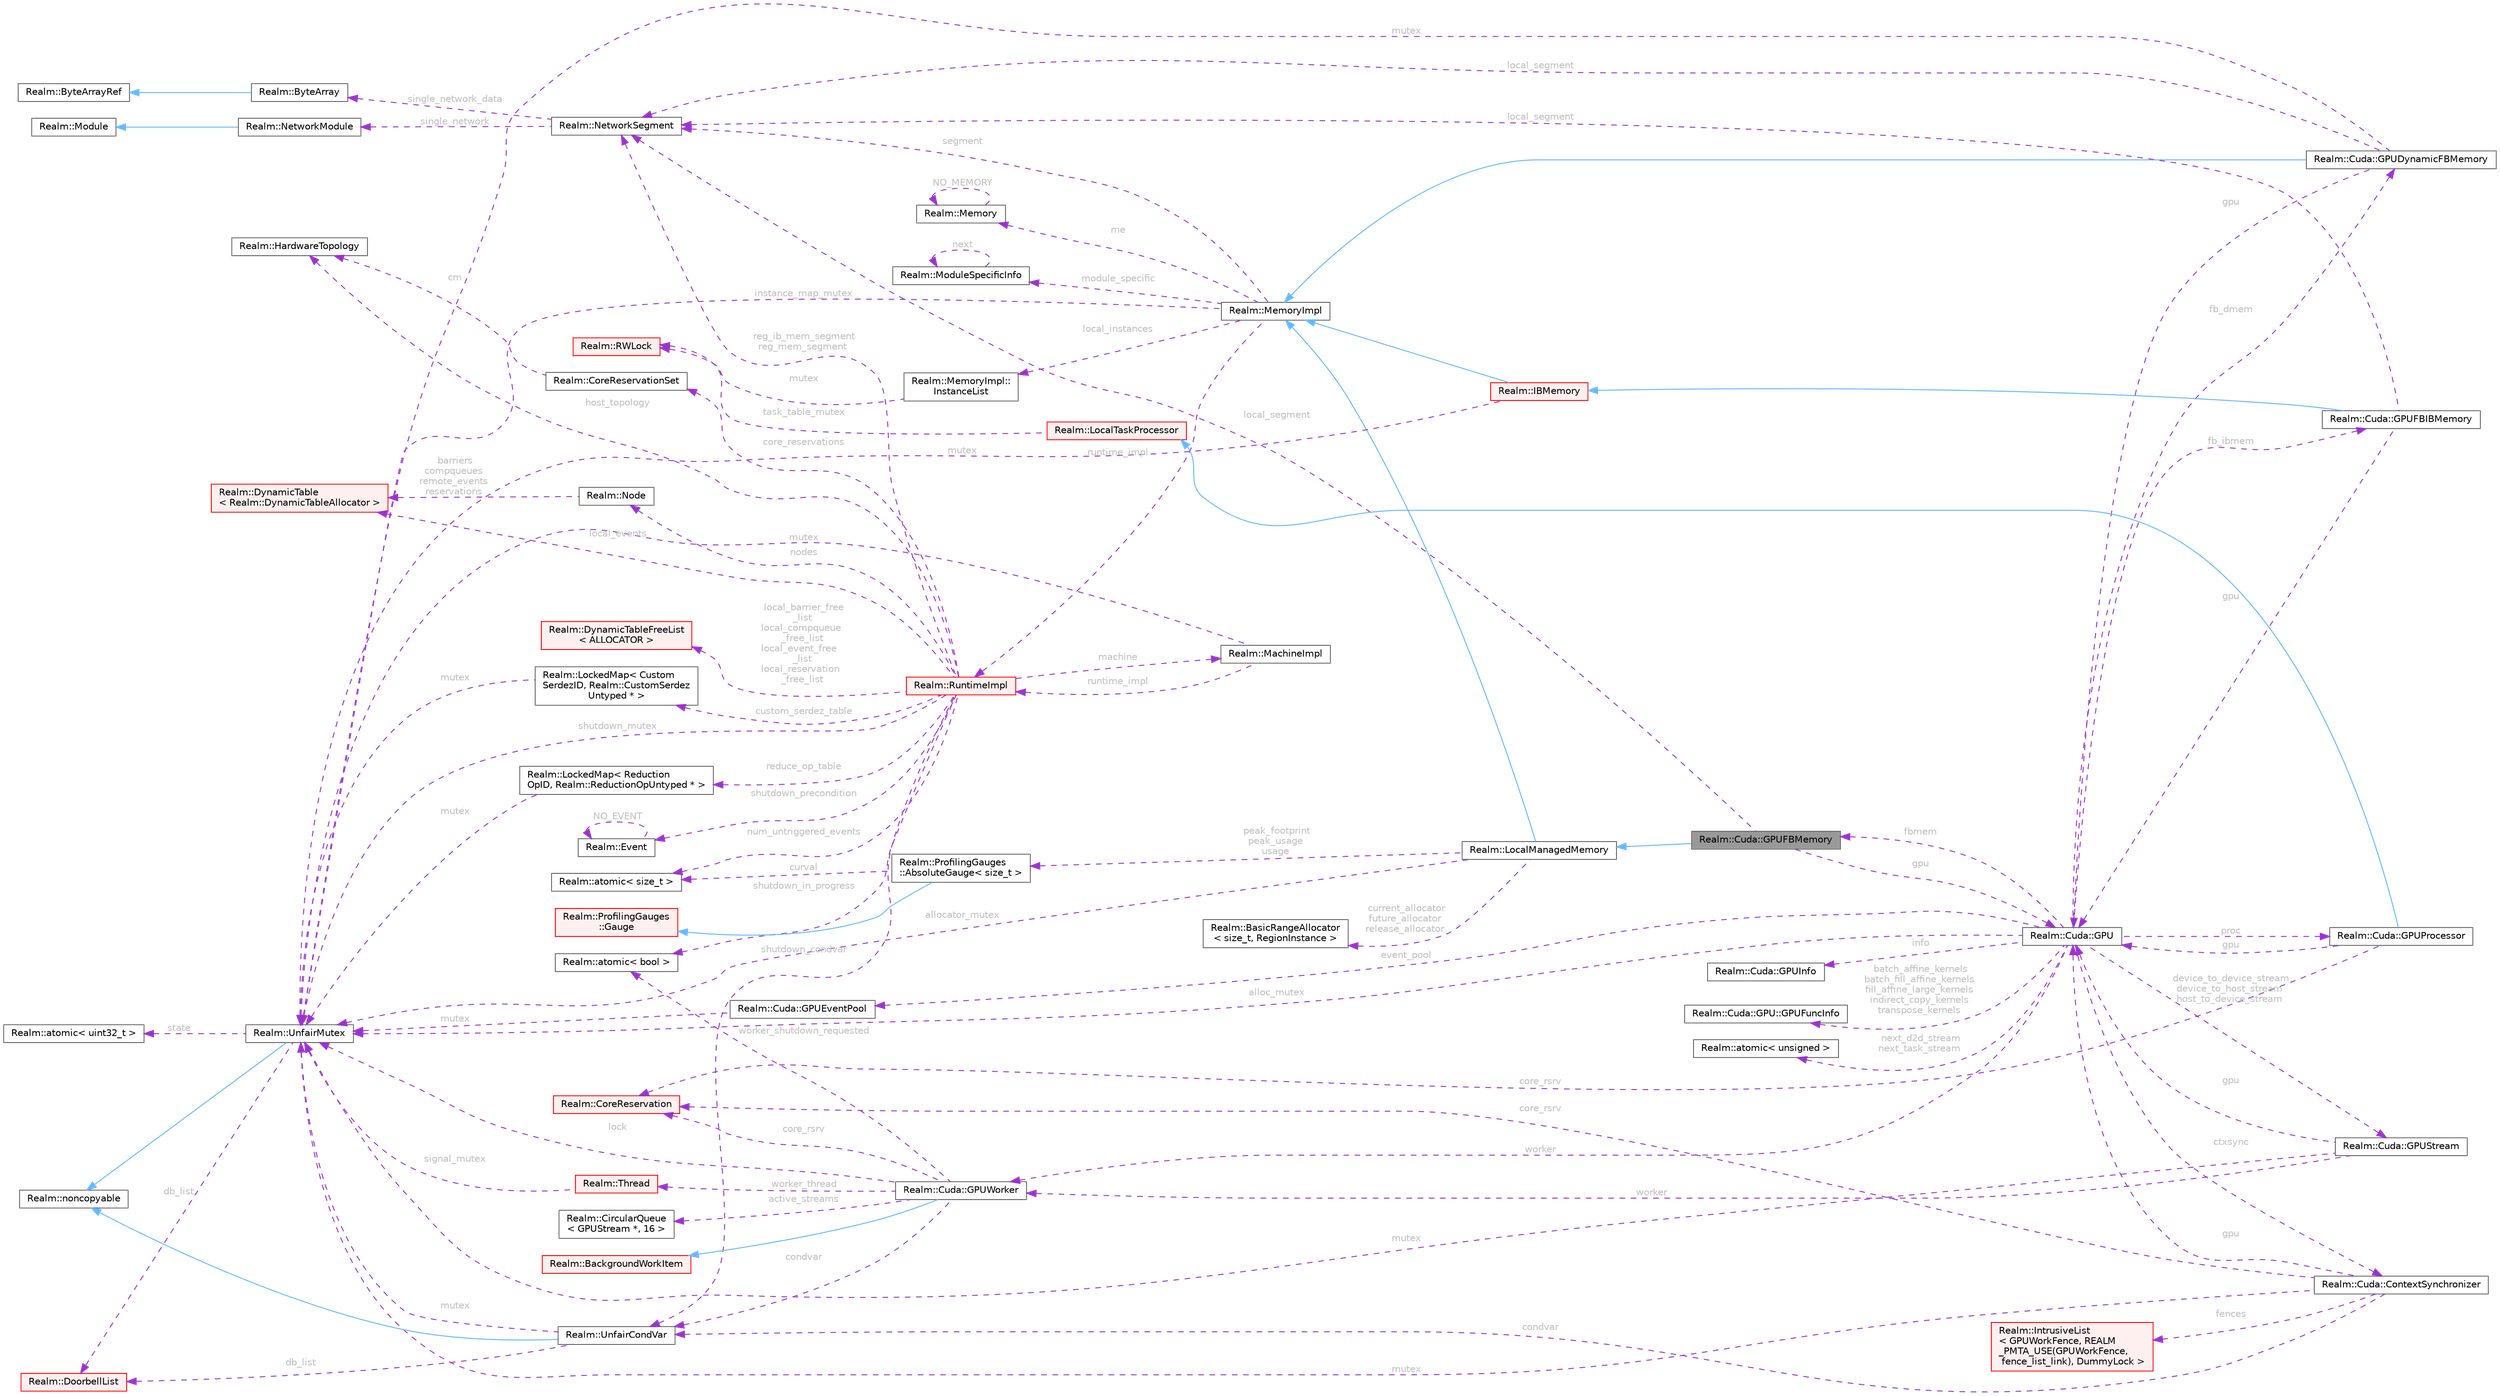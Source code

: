 digraph "Realm::Cuda::GPUFBMemory"
{
 // LATEX_PDF_SIZE
  bgcolor="transparent";
  edge [fontname=Helvetica,fontsize=10,labelfontname=Helvetica,labelfontsize=10];
  node [fontname=Helvetica,fontsize=10,shape=box,height=0.2,width=0.4];
  rankdir="LR";
  Node1 [id="Node000001",label="Realm::Cuda::GPUFBMemory",height=0.2,width=0.4,color="gray40", fillcolor="grey60", style="filled", fontcolor="black",tooltip=" "];
  Node2 -> Node1 [id="edge1_Node000001_Node000002",dir="back",color="steelblue1",style="solid",tooltip=" "];
  Node2 [id="Node000002",label="Realm::LocalManagedMemory",height=0.2,width=0.4,color="gray40", fillcolor="white", style="filled",URL="$classRealm_1_1LocalManagedMemory.html",tooltip=" "];
  Node3 -> Node2 [id="edge2_Node000002_Node000003",dir="back",color="steelblue1",style="solid",tooltip=" "];
  Node3 [id="Node000003",label="Realm::MemoryImpl",height=0.2,width=0.4,color="gray40", fillcolor="white", style="filled",URL="$classRealm_1_1MemoryImpl.html",tooltip=" "];
  Node4 -> Node3 [id="edge3_Node000003_Node000004",dir="back",color="darkorchid3",style="dashed",tooltip=" ",label=" me",fontcolor="grey" ];
  Node4 [id="Node000004",label="Realm::Memory",height=0.2,width=0.4,color="gray40", fillcolor="white", style="filled",URL="$classRealm_1_1Memory.html",tooltip=" "];
  Node4 -> Node4 [id="edge4_Node000004_Node000004",dir="back",color="darkorchid3",style="dashed",tooltip=" ",label=" NO_MEMORY",fontcolor="grey" ];
  Node5 -> Node3 [id="edge5_Node000003_Node000005",dir="back",color="darkorchid3",style="dashed",tooltip=" ",label=" segment",fontcolor="grey" ];
  Node5 [id="Node000005",label="Realm::NetworkSegment",height=0.2,width=0.4,color="gray40", fillcolor="white", style="filled",URL="$classRealm_1_1NetworkSegment.html",tooltip=" "];
  Node6 -> Node5 [id="edge6_Node000005_Node000006",dir="back",color="darkorchid3",style="dashed",tooltip=" ",label=" single_network",fontcolor="grey" ];
  Node6 [id="Node000006",label="Realm::NetworkModule",height=0.2,width=0.4,color="gray40", fillcolor="white", style="filled",URL="$classRealm_1_1NetworkModule.html",tooltip=" "];
  Node7 -> Node6 [id="edge7_Node000006_Node000007",dir="back",color="steelblue1",style="solid",tooltip=" "];
  Node7 [id="Node000007",label="Realm::Module",height=0.2,width=0.4,color="gray40", fillcolor="white", style="filled",URL="$classRealm_1_1Module.html",tooltip=" "];
  Node8 -> Node5 [id="edge8_Node000005_Node000008",dir="back",color="darkorchid3",style="dashed",tooltip=" ",label=" single_network_data",fontcolor="grey" ];
  Node8 [id="Node000008",label="Realm::ByteArray",height=0.2,width=0.4,color="gray40", fillcolor="white", style="filled",URL="$classRealm_1_1ByteArray.html",tooltip=" "];
  Node9 -> Node8 [id="edge9_Node000008_Node000009",dir="back",color="steelblue1",style="solid",tooltip=" "];
  Node9 [id="Node000009",label="Realm::ByteArrayRef",height=0.2,width=0.4,color="gray40", fillcolor="white", style="filled",URL="$classRealm_1_1ByteArrayRef.html",tooltip=" "];
  Node10 -> Node3 [id="edge10_Node000003_Node000010",dir="back",color="darkorchid3",style="dashed",tooltip=" ",label=" module_specific",fontcolor="grey" ];
  Node10 [id="Node000010",label="Realm::ModuleSpecificInfo",height=0.2,width=0.4,color="gray40", fillcolor="white", style="filled",URL="$classRealm_1_1ModuleSpecificInfo.html",tooltip=" "];
  Node10 -> Node10 [id="edge11_Node000010_Node000010",dir="back",color="darkorchid3",style="dashed",tooltip=" ",label=" next",fontcolor="grey" ];
  Node11 -> Node3 [id="edge12_Node000003_Node000011",dir="back",color="darkorchid3",style="dashed",tooltip=" ",label=" instance_map_mutex",fontcolor="grey" ];
  Node11 [id="Node000011",label="Realm::UnfairMutex",height=0.2,width=0.4,color="gray40", fillcolor="white", style="filled",URL="$classRealm_1_1UnfairMutex.html",tooltip=" "];
  Node12 -> Node11 [id="edge13_Node000011_Node000012",dir="back",color="steelblue1",style="solid",tooltip=" "];
  Node12 [id="Node000012",label="Realm::noncopyable",height=0.2,width=0.4,color="gray40", fillcolor="white", style="filled",URL="$classRealm_1_1noncopyable.html",tooltip=" "];
  Node13 -> Node11 [id="edge14_Node000011_Node000013",dir="back",color="darkorchid3",style="dashed",tooltip=" ",label=" state",fontcolor="grey" ];
  Node13 [id="Node000013",label="Realm::atomic\< uint32_t \>",height=0.2,width=0.4,color="gray40", fillcolor="white", style="filled",URL="$classRealm_1_1atomic.html",tooltip=" "];
  Node14 -> Node11 [id="edge15_Node000011_Node000014",dir="back",color="darkorchid3",style="dashed",tooltip=" ",label=" db_list",fontcolor="grey" ];
  Node14 [id="Node000014",label="Realm::DoorbellList",height=0.2,width=0.4,color="red", fillcolor="#FFF0F0", style="filled",URL="$classRealm_1_1DoorbellList.html",tooltip=" "];
  Node16 -> Node3 [id="edge16_Node000003_Node000016",dir="back",color="darkorchid3",style="dashed",tooltip=" ",label=" local_instances",fontcolor="grey" ];
  Node16 [id="Node000016",label="Realm::MemoryImpl::\lInstanceList",height=0.2,width=0.4,color="gray40", fillcolor="white", style="filled",URL="$structRealm_1_1MemoryImpl_1_1InstanceList.html",tooltip=" "];
  Node17 -> Node16 [id="edge17_Node000016_Node000017",dir="back",color="darkorchid3",style="dashed",tooltip=" ",label=" mutex",fontcolor="grey" ];
  Node17 [id="Node000017",label="Realm::RWLock",height=0.2,width=0.4,color="red", fillcolor="#FFF0F0", style="filled",URL="$classRealm_1_1RWLock.html",tooltip=" "];
  Node20 -> Node3 [id="edge18_Node000003_Node000020",dir="back",color="darkorchid3",style="dashed",tooltip=" ",label=" runtime_impl",fontcolor="grey" ];
  Node20 [id="Node000020",label="Realm::RuntimeImpl",height=0.2,width=0.4,color="red", fillcolor="#FFF0F0", style="filled",URL="$classRealm_1_1RuntimeImpl.html",tooltip=" "];
  Node21 -> Node20 [id="edge19_Node000020_Node000021",dir="back",color="darkorchid3",style="dashed",tooltip=" ",label=" machine",fontcolor="grey" ];
  Node21 [id="Node000021",label="Realm::MachineImpl",height=0.2,width=0.4,color="gray40", fillcolor="white", style="filled",URL="$classRealm_1_1MachineImpl.html",tooltip=" "];
  Node11 -> Node21 [id="edge20_Node000021_Node000011",dir="back",color="darkorchid3",style="dashed",tooltip=" ",label=" mutex",fontcolor="grey" ];
  Node20 -> Node21 [id="edge21_Node000021_Node000020",dir="back",color="darkorchid3",style="dashed",tooltip=" ",label=" runtime_impl",fontcolor="grey" ];
  Node22 -> Node20 [id="edge22_Node000020_Node000022",dir="back",color="darkorchid3",style="dashed",tooltip=" ",label=" reduce_op_table",fontcolor="grey" ];
  Node22 [id="Node000022",label="Realm::LockedMap\< Reduction\lOpID, Realm::ReductionOpUntyped * \>",height=0.2,width=0.4,color="gray40", fillcolor="white", style="filled",URL="$classRealm_1_1LockedMap.html",tooltip=" "];
  Node11 -> Node22 [id="edge23_Node000022_Node000011",dir="back",color="darkorchid3",style="dashed",tooltip=" ",label=" mutex",fontcolor="grey" ];
  Node23 -> Node20 [id="edge24_Node000020_Node000023",dir="back",color="darkorchid3",style="dashed",tooltip=" ",label=" custom_serdez_table",fontcolor="grey" ];
  Node23 [id="Node000023",label="Realm::LockedMap\< Custom\lSerdezID, Realm::CustomSerdez\lUntyped * \>",height=0.2,width=0.4,color="gray40", fillcolor="white", style="filled",URL="$classRealm_1_1LockedMap.html",tooltip=" "];
  Node11 -> Node23 [id="edge25_Node000023_Node000011",dir="back",color="darkorchid3",style="dashed",tooltip=" ",label=" mutex",fontcolor="grey" ];
  Node24 -> Node20 [id="edge26_Node000020_Node000024",dir="back",color="darkorchid3",style="dashed",tooltip=" ",label=" num_untriggered_events",fontcolor="grey" ];
  Node24 [id="Node000024",label="Realm::atomic\< size_t \>",height=0.2,width=0.4,color="gray40", fillcolor="white", style="filled",URL="$classRealm_1_1atomic.html",tooltip=" "];
  Node25 -> Node20 [id="edge27_Node000020_Node000025",dir="back",color="darkorchid3",style="dashed",tooltip=" ",label=" nodes",fontcolor="grey" ];
  Node25 [id="Node000025",label="Realm::Node",height=0.2,width=0.4,color="gray40", fillcolor="white", style="filled",URL="$structRealm_1_1Node.html",tooltip=" "];
  Node26 -> Node25 [id="edge28_Node000025_Node000026",dir="back",color="darkorchid3",style="dashed",tooltip=" ",label=" barriers\ncompqueues\nremote_events\nreservations",fontcolor="grey" ];
  Node26 [id="Node000026",label="Realm::DynamicTable\l\< Realm::DynamicTableAllocator \>",height=0.2,width=0.4,color="red", fillcolor="#FFF0F0", style="filled",URL="$classRealm_1_1DynamicTable.html",tooltip=" "];
  Node26 -> Node20 [id="edge29_Node000020_Node000026",dir="back",color="darkorchid3",style="dashed",tooltip=" ",label=" local_events",fontcolor="grey" ];
  Node29 -> Node20 [id="edge30_Node000020_Node000029",dir="back",color="darkorchid3",style="dashed",tooltip=" ",label=" local_barrier_free\l_list\nlocal_compqueue\l_free_list\nlocal_event_free\l_list\nlocal_reservation\l_free_list",fontcolor="grey" ];
  Node29 [id="Node000029",label="Realm::DynamicTableFreeList\l\< ALLOCATOR \>",height=0.2,width=0.4,color="red", fillcolor="#FFF0F0", style="filled",URL="$classRealm_1_1DynamicTableFreeList.html",tooltip=" "];
  Node11 -> Node20 [id="edge31_Node000020_Node000011",dir="back",color="darkorchid3",style="dashed",tooltip=" ",label=" shutdown_mutex",fontcolor="grey" ];
  Node31 -> Node20 [id="edge32_Node000020_Node000031",dir="back",color="darkorchid3",style="dashed",tooltip=" ",label=" shutdown_condvar",fontcolor="grey" ];
  Node31 [id="Node000031",label="Realm::UnfairCondVar",height=0.2,width=0.4,color="gray40", fillcolor="white", style="filled",URL="$classRealm_1_1UnfairCondVar.html",tooltip=" "];
  Node12 -> Node31 [id="edge33_Node000031_Node000012",dir="back",color="steelblue1",style="solid",tooltip=" "];
  Node11 -> Node31 [id="edge34_Node000031_Node000011",dir="back",color="darkorchid3",style="dashed",tooltip=" ",label=" mutex",fontcolor="grey" ];
  Node14 -> Node31 [id="edge35_Node000031_Node000014",dir="back",color="darkorchid3",style="dashed",tooltip=" ",label=" db_list",fontcolor="grey" ];
  Node32 -> Node20 [id="edge36_Node000020_Node000032",dir="back",color="darkorchid3",style="dashed",tooltip=" ",label=" shutdown_precondition",fontcolor="grey" ];
  Node32 [id="Node000032",label="Realm::Event",height=0.2,width=0.4,color="gray40", fillcolor="white", style="filled",URL="$classRealm_1_1Event.html",tooltip=" "];
  Node32 -> Node32 [id="edge37_Node000032_Node000032",dir="back",color="darkorchid3",style="dashed",tooltip=" ",label=" NO_EVENT",fontcolor="grey" ];
  Node33 -> Node20 [id="edge38_Node000020_Node000033",dir="back",color="darkorchid3",style="dashed",tooltip=" ",label=" shutdown_in_progress",fontcolor="grey" ];
  Node33 [id="Node000033",label="Realm::atomic\< bool \>",height=0.2,width=0.4,color="gray40", fillcolor="white", style="filled",URL="$classRealm_1_1atomic.html",tooltip=" "];
  Node34 -> Node20 [id="edge39_Node000020_Node000034",dir="back",color="darkorchid3",style="dashed",tooltip=" ",label=" host_topology",fontcolor="grey" ];
  Node34 [id="Node000034",label="Realm::HardwareTopology",height=0.2,width=0.4,color="gray40", fillcolor="white", style="filled",URL="$classRealm_1_1HardwareTopology.html",tooltip="Represents the topology of the host processor cores and memory."];
  Node35 -> Node20 [id="edge40_Node000020_Node000035",dir="back",color="darkorchid3",style="dashed",tooltip=" ",label=" core_reservations",fontcolor="grey" ];
  Node35 [id="Node000035",label="Realm::CoreReservationSet",height=0.2,width=0.4,color="gray40", fillcolor="white", style="filled",URL="$classRealm_1_1CoreReservationSet.html",tooltip=" "];
  Node34 -> Node35 [id="edge41_Node000035_Node000034",dir="back",color="darkorchid3",style="dashed",tooltip=" ",label=" cm",fontcolor="grey" ];
  Node5 -> Node20 [id="edge42_Node000020_Node000005",dir="back",color="darkorchid3",style="dashed",tooltip=" ",label=" reg_ib_mem_segment\nreg_mem_segment",fontcolor="grey" ];
  Node11 -> Node2 [id="edge43_Node000002_Node000011",dir="back",color="darkorchid3",style="dashed",tooltip=" ",label=" allocator_mutex",fontcolor="grey" ];
  Node63 -> Node2 [id="edge44_Node000002_Node000063",dir="back",color="darkorchid3",style="dashed",tooltip=" ",label=" current_allocator\nfuture_allocator\nrelease_allocator",fontcolor="grey" ];
  Node63 [id="Node000063",label="Realm::BasicRangeAllocator\l\< size_t, RegionInstance \>",height=0.2,width=0.4,color="gray40", fillcolor="white", style="filled",URL="$classRealm_1_1BasicRangeAllocator.html",tooltip=" "];
  Node64 -> Node2 [id="edge45_Node000002_Node000064",dir="back",color="darkorchid3",style="dashed",tooltip=" ",label=" peak_footprint\npeak_usage\nusage",fontcolor="grey" ];
  Node64 [id="Node000064",label="Realm::ProfilingGauges\l::AbsoluteGauge\< size_t \>",height=0.2,width=0.4,color="gray40", fillcolor="white", style="filled",URL="$classRealm_1_1ProfilingGauges_1_1AbsoluteGauge.html",tooltip=" "];
  Node65 -> Node64 [id="edge46_Node000064_Node000065",dir="back",color="steelblue1",style="solid",tooltip=" "];
  Node65 [id="Node000065",label="Realm::ProfilingGauges\l::Gauge",height=0.2,width=0.4,color="red", fillcolor="#FFF0F0", style="filled",URL="$classRealm_1_1ProfilingGauges_1_1Gauge.html",tooltip=" "];
  Node24 -> Node64 [id="edge47_Node000064_Node000024",dir="back",color="darkorchid3",style="dashed",tooltip=" ",label=" curval",fontcolor="grey" ];
  Node98 -> Node1 [id="edge48_Node000001_Node000098",dir="back",color="darkorchid3",style="dashed",tooltip=" ",label=" gpu",fontcolor="grey" ];
  Node98 [id="Node000098",label="Realm::Cuda::GPU",height=0.2,width=0.4,color="gray40", fillcolor="white", style="filled",URL="$classRealm_1_1Cuda_1_1GPU.html",tooltip=" "];
  Node99 -> Node98 [id="edge49_Node000098_Node000099",dir="back",color="darkorchid3",style="dashed",tooltip=" ",label=" ctxsync",fontcolor="grey" ];
  Node99 [id="Node000099",label="Realm::Cuda::ContextSynchronizer",height=0.2,width=0.4,color="gray40", fillcolor="white", style="filled",URL="$classRealm_1_1Cuda_1_1ContextSynchronizer.html",tooltip=" "];
  Node98 -> Node99 [id="edge50_Node000099_Node000098",dir="back",color="darkorchid3",style="dashed",tooltip=" ",label=" gpu",fontcolor="grey" ];
  Node11 -> Node99 [id="edge51_Node000099_Node000011",dir="back",color="darkorchid3",style="dashed",tooltip=" ",label=" mutex",fontcolor="grey" ];
  Node31 -> Node99 [id="edge52_Node000099_Node000031",dir="back",color="darkorchid3",style="dashed",tooltip=" ",label=" condvar",fontcolor="grey" ];
  Node100 -> Node99 [id="edge53_Node000099_Node000100",dir="back",color="darkorchid3",style="dashed",tooltip=" ",label=" fences",fontcolor="grey" ];
  Node100 [id="Node000100",label="Realm::IntrusiveList\l\< GPUWorkFence, REALM\l_PMTA_USE(GPUWorkFence,\l fence_list_link), DummyLock \>",height=0.2,width=0.4,color="red", fillcolor="#FFF0F0", style="filled",URL="$classRealm_1_1IntrusiveList.html",tooltip=" "];
  Node50 -> Node99 [id="edge54_Node000099_Node000050",dir="back",color="darkorchid3",style="dashed",tooltip=" ",label=" core_rsrv",fontcolor="grey" ];
  Node50 [id="Node000050",label="Realm::CoreReservation",height=0.2,width=0.4,color="red", fillcolor="#FFF0F0", style="filled",URL="$classRealm_1_1CoreReservation.html",tooltip=" "];
  Node105 -> Node98 [id="edge55_Node000098_Node000105",dir="back",color="darkorchid3",style="dashed",tooltip=" ",label=" info",fontcolor="grey" ];
  Node105 [id="Node000105",label="Realm::Cuda::GPUInfo",height=0.2,width=0.4,color="gray40", fillcolor="white", style="filled",URL="$structRealm_1_1Cuda_1_1GPUInfo.html",tooltip=" "];
  Node106 -> Node98 [id="edge56_Node000098_Node000106",dir="back",color="darkorchid3",style="dashed",tooltip=" ",label=" worker",fontcolor="grey" ];
  Node106 [id="Node000106",label="Realm::Cuda::GPUWorker",height=0.2,width=0.4,color="gray40", fillcolor="white", style="filled",URL="$classRealm_1_1Cuda_1_1GPUWorker.html",tooltip=" "];
  Node41 -> Node106 [id="edge57_Node000106_Node000041",dir="back",color="steelblue1",style="solid",tooltip=" "];
  Node41 [id="Node000041",label="Realm::BackgroundWorkItem",height=0.2,width=0.4,color="red", fillcolor="#FFF0F0", style="filled",URL="$classRealm_1_1BackgroundWorkItem.html",tooltip=" "];
  Node11 -> Node106 [id="edge58_Node000106_Node000011",dir="back",color="darkorchid3",style="dashed",tooltip=" ",label=" lock",fontcolor="grey" ];
  Node31 -> Node106 [id="edge59_Node000106_Node000031",dir="back",color="darkorchid3",style="dashed",tooltip=" ",label=" condvar",fontcolor="grey" ];
  Node107 -> Node106 [id="edge60_Node000106_Node000107",dir="back",color="darkorchid3",style="dashed",tooltip=" ",label=" active_streams",fontcolor="grey" ];
  Node107 [id="Node000107",label="Realm::CircularQueue\l\< GPUStream *, 16 \>",height=0.2,width=0.4,color="gray40", fillcolor="white", style="filled",URL="$classRealm_1_1CircularQueue.html",tooltip=" "];
  Node50 -> Node106 [id="edge61_Node000106_Node000050",dir="back",color="darkorchid3",style="dashed",tooltip=" ",label=" core_rsrv",fontcolor="grey" ];
  Node69 -> Node106 [id="edge62_Node000106_Node000069",dir="back",color="darkorchid3",style="dashed",tooltip=" ",label=" worker_thread",fontcolor="grey" ];
  Node69 [id="Node000069",label="Realm::Thread",height=0.2,width=0.4,color="red", fillcolor="#FFF0F0", style="filled",URL="$classRealm_1_1Thread.html",tooltip=" "];
  Node11 -> Node69 [id="edge63_Node000069_Node000011",dir="back",color="darkorchid3",style="dashed",tooltip=" ",label=" signal_mutex",fontcolor="grey" ];
  Node33 -> Node106 [id="edge64_Node000106_Node000033",dir="back",color="darkorchid3",style="dashed",tooltip=" ",label=" worker_shutdown_requested",fontcolor="grey" ];
  Node108 -> Node98 [id="edge65_Node000098_Node000108",dir="back",color="darkorchid3",style="dashed",tooltip=" ",label=" proc",fontcolor="grey" ];
  Node108 [id="Node000108",label="Realm::Cuda::GPUProcessor",height=0.2,width=0.4,color="gray40", fillcolor="white", style="filled",URL="$classRealm_1_1Cuda_1_1GPUProcessor.html",tooltip=" "];
  Node109 -> Node108 [id="edge66_Node000108_Node000109",dir="back",color="steelblue1",style="solid",tooltip=" "];
  Node109 [id="Node000109",label="Realm::LocalTaskProcessor",height=0.2,width=0.4,color="red", fillcolor="#FFF0F0", style="filled",URL="$classRealm_1_1LocalTaskProcessor.html",tooltip=" "];
  Node17 -> Node109 [id="edge67_Node000109_Node000017",dir="back",color="darkorchid3",style="dashed",tooltip=" ",label=" task_table_mutex",fontcolor="grey" ];
  Node98 -> Node108 [id="edge68_Node000108_Node000098",dir="back",color="darkorchid3",style="dashed",tooltip=" ",label=" gpu",fontcolor="grey" ];
  Node50 -> Node108 [id="edge69_Node000108_Node000050",dir="back",color="darkorchid3",style="dashed",tooltip=" ",label=" core_rsrv",fontcolor="grey" ];
  Node1 -> Node98 [id="edge70_Node000098_Node000001",dir="back",color="darkorchid3",style="dashed",tooltip=" ",label=" fbmem",fontcolor="grey" ];
  Node129 -> Node98 [id="edge71_Node000098_Node000129",dir="back",color="darkorchid3",style="dashed",tooltip=" ",label=" fb_dmem",fontcolor="grey" ];
  Node129 [id="Node000129",label="Realm::Cuda::GPUDynamicFBMemory",height=0.2,width=0.4,color="gray40", fillcolor="white", style="filled",URL="$classRealm_1_1Cuda_1_1GPUDynamicFBMemory.html",tooltip=" "];
  Node3 -> Node129 [id="edge72_Node000129_Node000003",dir="back",color="steelblue1",style="solid",tooltip=" "];
  Node98 -> Node129 [id="edge73_Node000129_Node000098",dir="back",color="darkorchid3",style="dashed",tooltip=" ",label=" gpu",fontcolor="grey" ];
  Node11 -> Node129 [id="edge74_Node000129_Node000011",dir="back",color="darkorchid3",style="dashed",tooltip=" ",label=" mutex",fontcolor="grey" ];
  Node5 -> Node129 [id="edge75_Node000129_Node000005",dir="back",color="darkorchid3",style="dashed",tooltip=" ",label=" local_segment",fontcolor="grey" ];
  Node130 -> Node98 [id="edge76_Node000098_Node000130",dir="back",color="darkorchid3",style="dashed",tooltip=" ",label=" fb_ibmem",fontcolor="grey" ];
  Node130 [id="Node000130",label="Realm::Cuda::GPUFBIBMemory",height=0.2,width=0.4,color="gray40", fillcolor="white", style="filled",URL="$classRealm_1_1Cuda_1_1GPUFBIBMemory.html",tooltip=" "];
  Node131 -> Node130 [id="edge77_Node000130_Node000131",dir="back",color="steelblue1",style="solid",tooltip=" "];
  Node131 [id="Node000131",label="Realm::IBMemory",height=0.2,width=0.4,color="red", fillcolor="#FFF0F0", style="filled",URL="$classRealm_1_1IBMemory.html",tooltip=" "];
  Node3 -> Node131 [id="edge78_Node000131_Node000003",dir="back",color="steelblue1",style="solid",tooltip=" "];
  Node11 -> Node131 [id="edge79_Node000131_Node000011",dir="back",color="darkorchid3",style="dashed",tooltip=" ",label=" mutex",fontcolor="grey" ];
  Node98 -> Node130 [id="edge80_Node000130_Node000098",dir="back",color="darkorchid3",style="dashed",tooltip=" ",label=" gpu",fontcolor="grey" ];
  Node5 -> Node130 [id="edge81_Node000130_Node000005",dir="back",color="darkorchid3",style="dashed",tooltip=" ",label=" local_segment",fontcolor="grey" ];
  Node133 -> Node98 [id="edge82_Node000098_Node000133",dir="back",color="darkorchid3",style="dashed",tooltip=" ",label=" batch_affine_kernels\nbatch_fill_affine_kernels\nfill_affine_large_kernels\nindirect_copy_kernels\ntranspose_kernels",fontcolor="grey" ];
  Node133 [id="Node000133",label="Realm::Cuda::GPU::GPUFuncInfo",height=0.2,width=0.4,color="gray40", fillcolor="white", style="filled",URL="$structRealm_1_1Cuda_1_1GPU_1_1GPUFuncInfo.html",tooltip=" "];
  Node134 -> Node98 [id="edge83_Node000098_Node000134",dir="back",color="darkorchid3",style="dashed",tooltip=" ",label=" device_to_device_stream\ndevice_to_host_stream\nhost_to_device_stream",fontcolor="grey" ];
  Node134 [id="Node000134",label="Realm::Cuda::GPUStream",height=0.2,width=0.4,color="gray40", fillcolor="white", style="filled",URL="$classRealm_1_1Cuda_1_1GPUStream.html",tooltip=" "];
  Node98 -> Node134 [id="edge84_Node000134_Node000098",dir="back",color="darkorchid3",style="dashed",tooltip=" ",label=" gpu",fontcolor="grey" ];
  Node106 -> Node134 [id="edge85_Node000134_Node000106",dir="back",color="darkorchid3",style="dashed",tooltip=" ",label=" worker",fontcolor="grey" ];
  Node11 -> Node134 [id="edge86_Node000134_Node000011",dir="back",color="darkorchid3",style="dashed",tooltip=" ",label=" mutex",fontcolor="grey" ];
  Node38 -> Node98 [id="edge87_Node000098_Node000038",dir="back",color="darkorchid3",style="dashed",tooltip=" ",label=" next_d2d_stream\nnext_task_stream",fontcolor="grey" ];
  Node38 [id="Node000038",label="Realm::atomic\< unsigned \>",height=0.2,width=0.4,color="gray40", fillcolor="white", style="filled",URL="$classRealm_1_1atomic.html",tooltip=" "];
  Node135 -> Node98 [id="edge88_Node000098_Node000135",dir="back",color="darkorchid3",style="dashed",tooltip=" ",label=" event_pool",fontcolor="grey" ];
  Node135 [id="Node000135",label="Realm::Cuda::GPUEventPool",height=0.2,width=0.4,color="gray40", fillcolor="white", style="filled",URL="$classRealm_1_1Cuda_1_1GPUEventPool.html",tooltip=" "];
  Node11 -> Node135 [id="edge89_Node000135_Node000011",dir="back",color="darkorchid3",style="dashed",tooltip=" ",label=" mutex",fontcolor="grey" ];
  Node11 -> Node98 [id="edge90_Node000098_Node000011",dir="back",color="darkorchid3",style="dashed",tooltip=" ",label=" alloc_mutex",fontcolor="grey" ];
  Node5 -> Node1 [id="edge91_Node000001_Node000005",dir="back",color="darkorchid3",style="dashed",tooltip=" ",label=" local_segment",fontcolor="grey" ];
}
